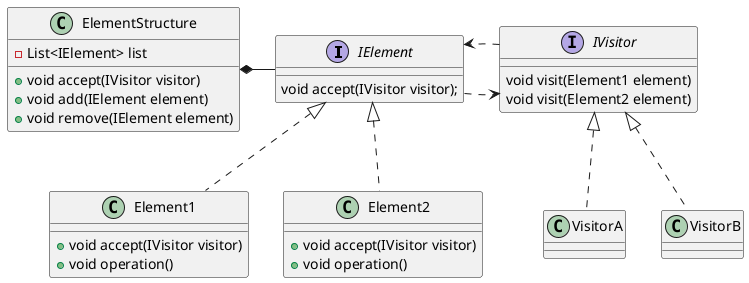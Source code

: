 @startuml

interface IElement {
    void accept(IVisitor visitor);
}
class Element1 implements IElement {
    + void accept(IVisitor visitor)
    + void operation()
}
class Element2 implements IElement {
    + void accept(IVisitor visitor)
    + void operation()
}
interface IVisitor {
    void visit(Element1 element)
    void visit(Element2 element)
}
IVisitor <|.. VisitorA
IVisitor <|.. VisitorB
class ElementStructure {
    - List<IElement> list
    + void accept(IVisitor visitor)
    + void add(IElement element)
    + void remove(IElement element)
}
ElementStructure *- IElement
IElement .> IVisitor
IVisitor .> IElement

@enduml